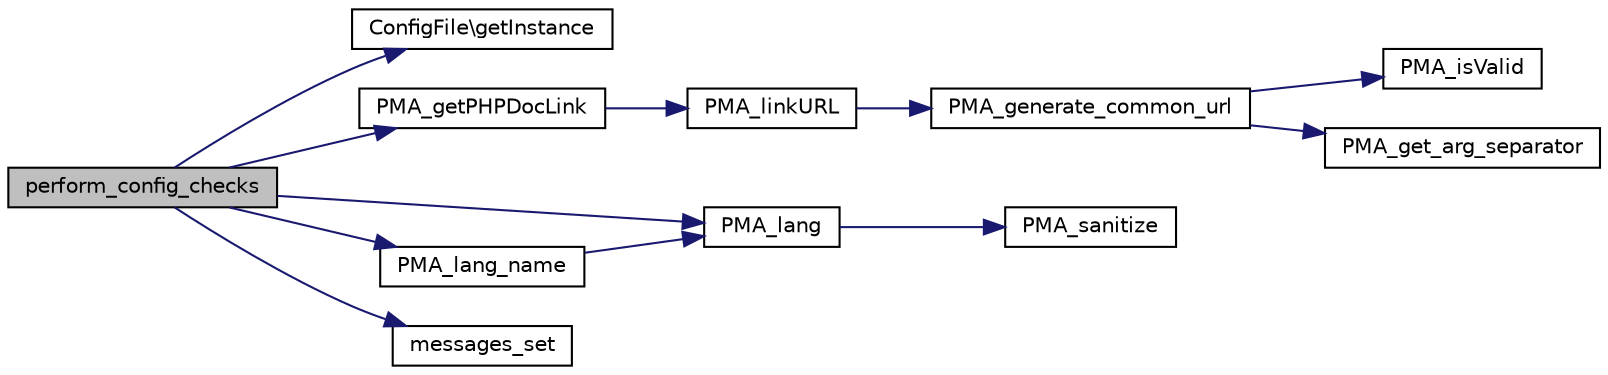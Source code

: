 digraph G
{
  edge [fontname="Helvetica",fontsize="10",labelfontname="Helvetica",labelfontsize="10"];
  node [fontname="Helvetica",fontsize="10",shape=record];
  rankdir="LR";
  Node1 [label="perform_config_checks",height=0.2,width=0.4,color="black", fillcolor="grey75", style="filled" fontcolor="black"];
  Node1 -> Node2 [color="midnightblue",fontsize="10",style="solid",fontname="Helvetica"];
  Node2 [label="ConfigFile\\getInstance",height=0.2,width=0.4,color="black", fillcolor="white", style="filled",URL="$classConfigFile.html#a764353fcb126bed951fe51293be6463e",tooltip="Returns class instance."];
  Node1 -> Node3 [color="midnightblue",fontsize="10",style="solid",fontname="Helvetica"];
  Node3 [label="PMA_getPHPDocLink",height=0.2,width=0.4,color="black", fillcolor="white", style="filled",URL="$core_8lib_8php.html#abc3de2b8ee7b54f0bfa4b0e626612098",tooltip="Returns a link to the PHP documentation."];
  Node3 -> Node4 [color="midnightblue",fontsize="10",style="solid",fontname="Helvetica"];
  Node4 [label="PMA_linkURL",height=0.2,width=0.4,color="black", fillcolor="white", style="filled",URL="$core_8lib_8php.html#a9bbc563e958307413cd9a83f70ff2590",tooltip="Returns link to (possibly) external site using defined redirector."];
  Node4 -> Node5 [color="midnightblue",fontsize="10",style="solid",fontname="Helvetica"];
  Node5 [label="PMA_generate_common_url",height=0.2,width=0.4,color="black", fillcolor="white", style="filled",URL="$url__generating_8lib_8php.html#ad5c0cfef7cb600a158a1ef5fa321a094",tooltip="Generates text with URL parameters."];
  Node5 -> Node6 [color="midnightblue",fontsize="10",style="solid",fontname="Helvetica"];
  Node6 [label="PMA_isValid",height=0.2,width=0.4,color="black", fillcolor="white", style="filled",URL="$core_8lib_8php.html#a1b8fd01cdfbdfaac35e692fcdaaad700",tooltip="checks given $var against $type or $compare"];
  Node5 -> Node7 [color="midnightblue",fontsize="10",style="solid",fontname="Helvetica"];
  Node7 [label="PMA_get_arg_separator",height=0.2,width=0.4,color="black", fillcolor="white", style="filled",URL="$url__generating_8lib_8php.html#a4ba0b6653c22a19615683ab743c1b4e1",tooltip="Returns url separator."];
  Node1 -> Node8 [color="midnightblue",fontsize="10",style="solid",fontname="Helvetica"];
  Node8 [label="PMA_lang",height=0.2,width=0.4,color="black", fillcolor="white", style="filled",URL="$config__functions_8lib_8php.html#ae8ad142244b34b6ca9cacb76cd5a65ed",tooltip="Returns sanitized language string, taking into account our special codes for formatting."];
  Node8 -> Node9 [color="midnightblue",fontsize="10",style="solid",fontname="Helvetica"];
  Node9 [label="PMA_sanitize",height=0.2,width=0.4,color="black", fillcolor="white", style="filled",URL="$sanitizing_8lib_8php.html#ac0444f97c4d50f0e109dc0ec5d86b665",tooltip="Sanitizes $message, taking into account our special codes for formatting."];
  Node1 -> Node10 [color="midnightblue",fontsize="10",style="solid",fontname="Helvetica"];
  Node10 [label="PMA_lang_name",height=0.2,width=0.4,color="black", fillcolor="white", style="filled",URL="$config__functions_8lib_8php.html#abb92ee2d7974f0a9e51659617aac21f2",tooltip="Returns translated field name/description or comment."];
  Node10 -> Node8 [color="midnightblue",fontsize="10",style="solid",fontname="Helvetica"];
  Node1 -> Node11 [color="midnightblue",fontsize="10",style="solid",fontname="Helvetica"];
  Node11 [label="messages_set",height=0.2,width=0.4,color="black", fillcolor="white", style="filled",URL="$index_8lib_8php.html#acd6c2e9171fad9c40ad4b26aba760c01",tooltip="Adds a new message to message list."];
}
